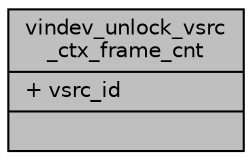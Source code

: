 digraph "vindev_unlock_vsrc_ctx_frame_cnt"
{
 // INTERACTIVE_SVG=YES
 // LATEX_PDF_SIZE
  bgcolor="transparent";
  edge [fontname="Helvetica",fontsize="10",labelfontname="Helvetica",labelfontsize="10"];
  node [fontname="Helvetica",fontsize="10",shape=record];
  Node1 [label="{vindev_unlock_vsrc\l_ctx_frame_cnt\n|+ vsrc_id\l|}",height=0.2,width=0.4,color="black", fillcolor="grey75", style="filled", fontcolor="black",tooltip=" "];
}
